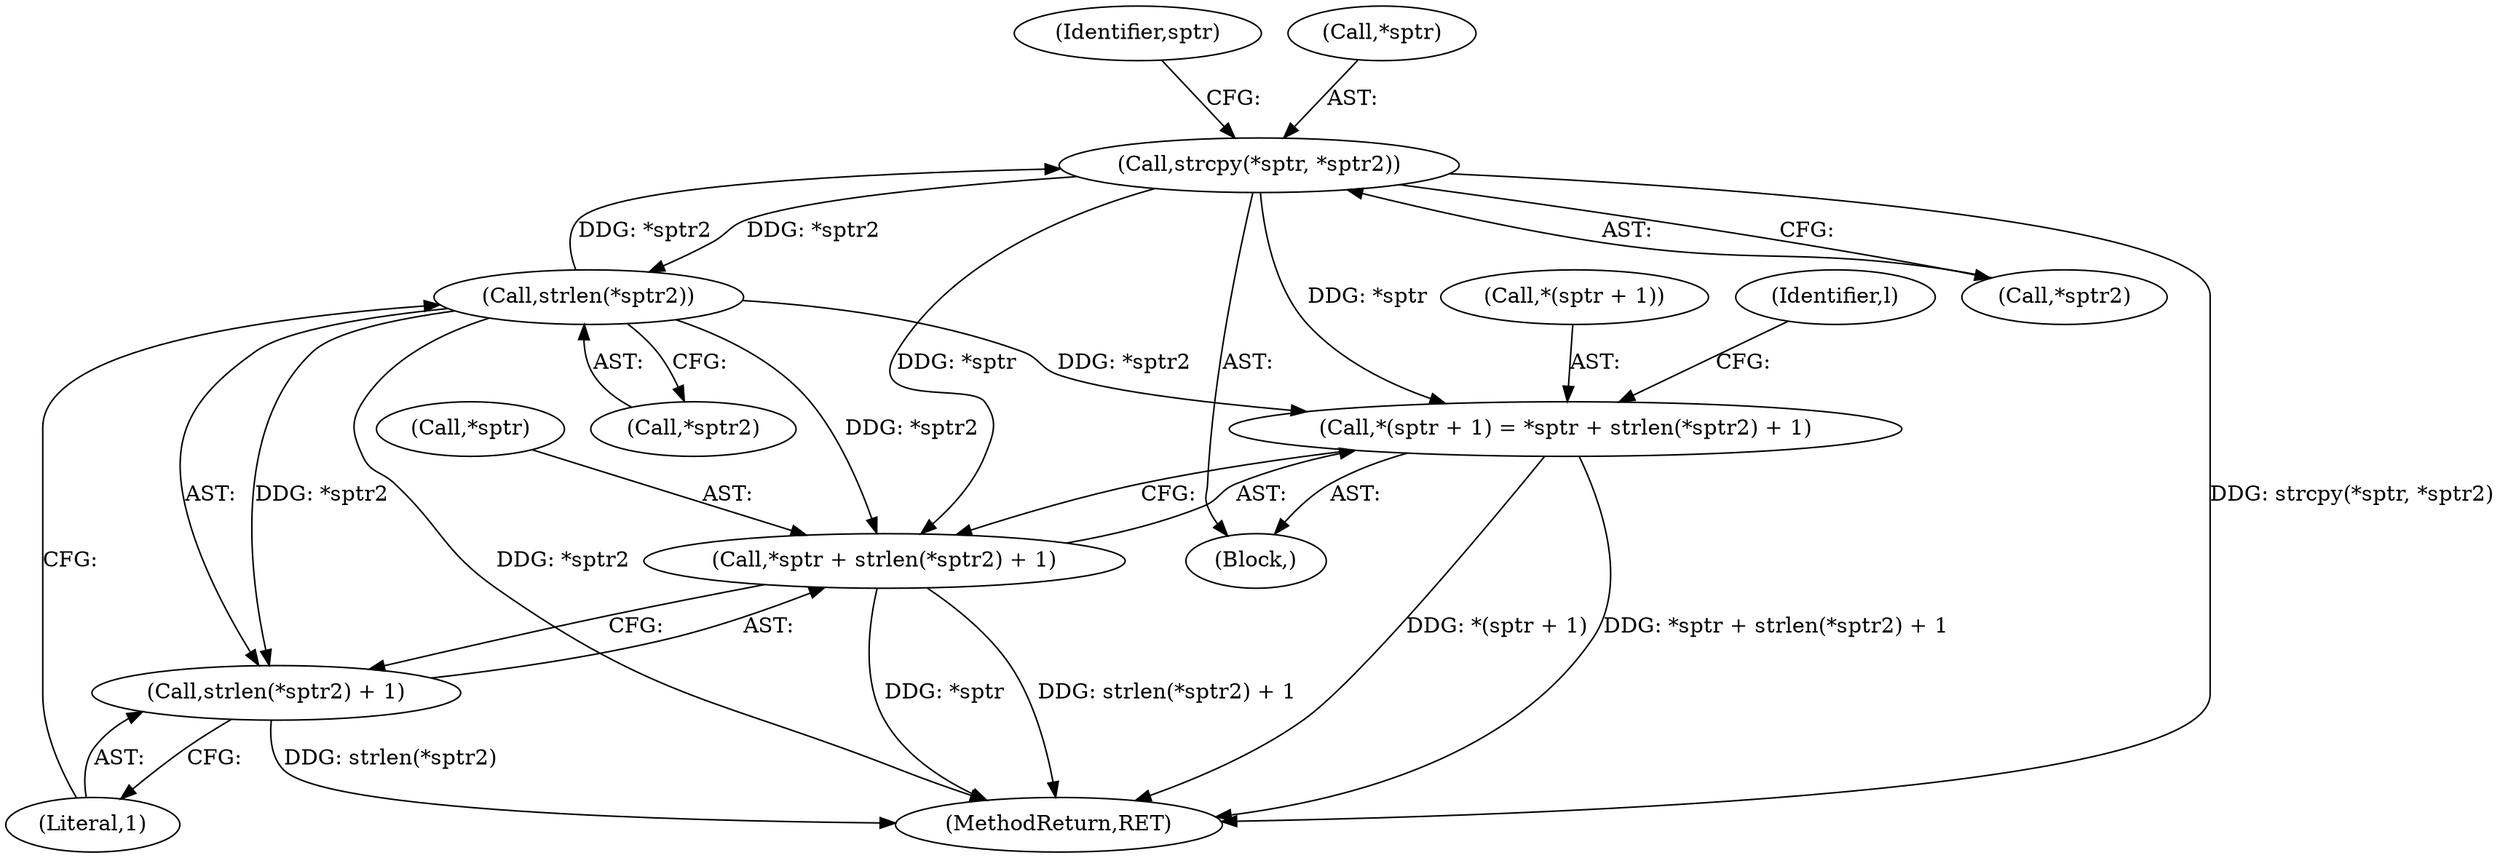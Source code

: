 digraph "0_libXpm_d1167418f0fd02a27f617ec5afd6db053afbe185@API" {
"1000490" [label="(Call,strcpy(*sptr, *sptr2))"];
"1000504" [label="(Call,strlen(*sptr2))"];
"1000490" [label="(Call,strcpy(*sptr, *sptr2))"];
"1000495" [label="(Call,*(sptr + 1) = *sptr + strlen(*sptr2) + 1)"];
"1000500" [label="(Call,*sptr + strlen(*sptr2) + 1)"];
"1000503" [label="(Call,strlen(*sptr2) + 1)"];
"1000507" [label="(Literal,1)"];
"1000609" [label="(MethodReturn,RET)"];
"1000490" [label="(Call,strcpy(*sptr, *sptr2))"];
"1000493" [label="(Call,*sptr2)"];
"1000496" [label="(Call,*(sptr + 1))"];
"1000505" [label="(Call,*sptr2)"];
"1000503" [label="(Call,strlen(*sptr2) + 1)"];
"1000504" [label="(Call,strlen(*sptr2))"];
"1000498" [label="(Identifier,sptr)"];
"1000491" [label="(Call,*sptr)"];
"1000500" [label="(Call,*sptr + strlen(*sptr2) + 1)"];
"1000483" [label="(Identifier,l)"];
"1000495" [label="(Call,*(sptr + 1) = *sptr + strlen(*sptr2) + 1)"];
"1000489" [label="(Block,)"];
"1000501" [label="(Call,*sptr)"];
"1000490" -> "1000489"  [label="AST: "];
"1000490" -> "1000493"  [label="CFG: "];
"1000491" -> "1000490"  [label="AST: "];
"1000493" -> "1000490"  [label="AST: "];
"1000498" -> "1000490"  [label="CFG: "];
"1000490" -> "1000609"  [label="DDG: strcpy(*sptr, *sptr2)"];
"1000504" -> "1000490"  [label="DDG: *sptr2"];
"1000490" -> "1000495"  [label="DDG: *sptr"];
"1000490" -> "1000500"  [label="DDG: *sptr"];
"1000490" -> "1000504"  [label="DDG: *sptr2"];
"1000504" -> "1000503"  [label="AST: "];
"1000504" -> "1000505"  [label="CFG: "];
"1000505" -> "1000504"  [label="AST: "];
"1000507" -> "1000504"  [label="CFG: "];
"1000504" -> "1000609"  [label="DDG: *sptr2"];
"1000504" -> "1000495"  [label="DDG: *sptr2"];
"1000504" -> "1000500"  [label="DDG: *sptr2"];
"1000504" -> "1000503"  [label="DDG: *sptr2"];
"1000495" -> "1000489"  [label="AST: "];
"1000495" -> "1000500"  [label="CFG: "];
"1000496" -> "1000495"  [label="AST: "];
"1000500" -> "1000495"  [label="AST: "];
"1000483" -> "1000495"  [label="CFG: "];
"1000495" -> "1000609"  [label="DDG: *(sptr + 1)"];
"1000495" -> "1000609"  [label="DDG: *sptr + strlen(*sptr2) + 1"];
"1000500" -> "1000503"  [label="CFG: "];
"1000501" -> "1000500"  [label="AST: "];
"1000503" -> "1000500"  [label="AST: "];
"1000500" -> "1000609"  [label="DDG: strlen(*sptr2) + 1"];
"1000500" -> "1000609"  [label="DDG: *sptr"];
"1000503" -> "1000507"  [label="CFG: "];
"1000507" -> "1000503"  [label="AST: "];
"1000503" -> "1000609"  [label="DDG: strlen(*sptr2)"];
}
